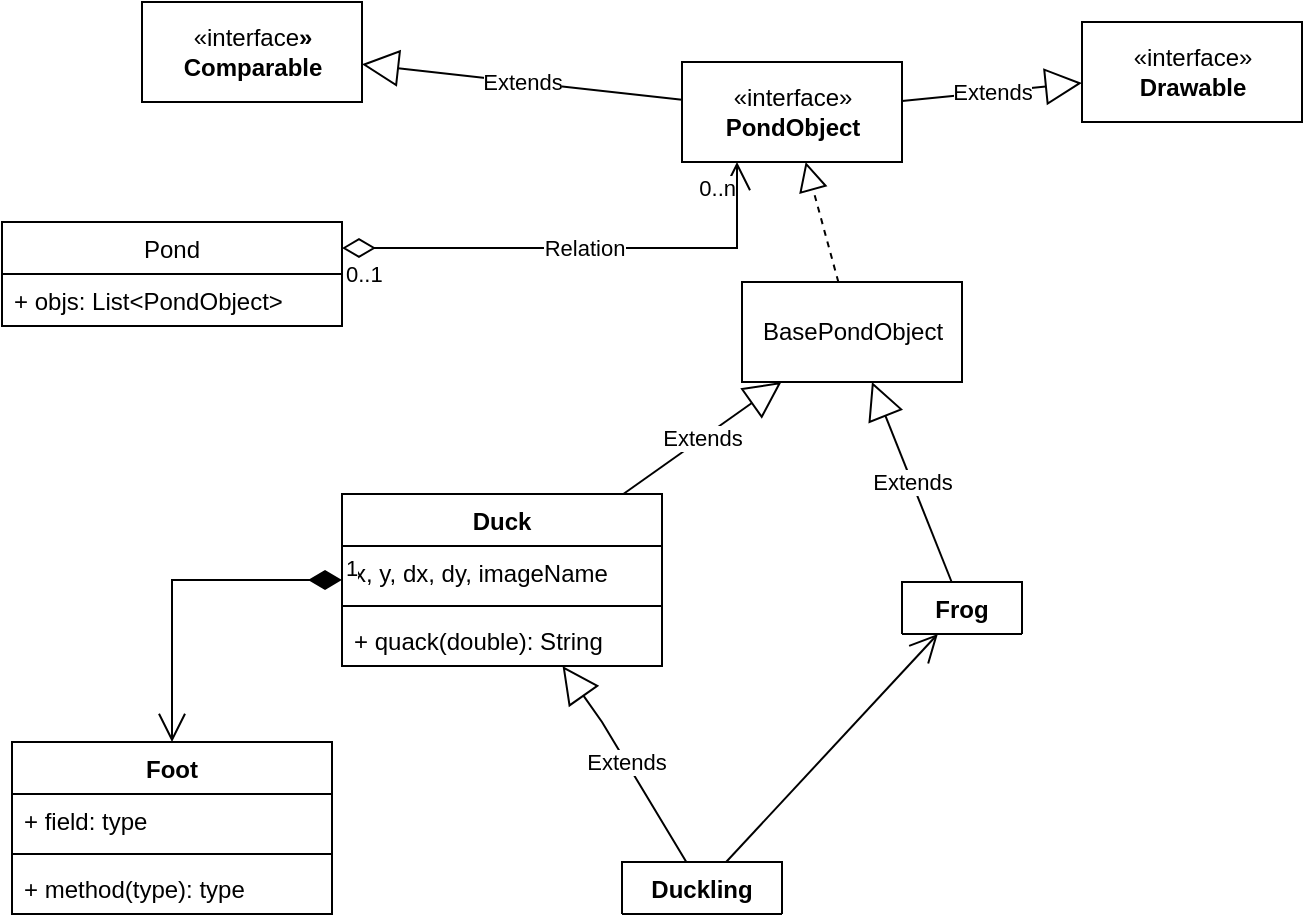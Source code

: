 <mxfile version="17.1.3" type="github" pages="3">
  <diagram id="0lEdSLWRQiYzRSGE45TF" name="Page-1">
    <mxGraphModel dx="1422" dy="883" grid="1" gridSize="10" guides="1" tooltips="1" connect="1" arrows="1" fold="1" page="1" pageScale="1" pageWidth="850" pageHeight="1100" math="0" shadow="0">
      <root>
        <mxCell id="0" />
        <mxCell id="1" parent="0" />
        <mxCell id="haPBkJ_DhKKpMTgAlbWv-41" value="BasePondObject" style="html=1;" parent="1" vertex="1">
          <mxGeometry x="390" y="150" width="110" height="50" as="geometry" />
        </mxCell>
        <mxCell id="haPBkJ_DhKKpMTgAlbWv-42" value="Duck" style="swimlane;fontStyle=1;align=center;verticalAlign=top;childLayout=stackLayout;horizontal=1;startSize=26;horizontalStack=0;resizeParent=1;resizeParentMax=0;resizeLast=0;collapsible=1;marginBottom=0;" parent="1" vertex="1">
          <mxGeometry x="190" y="256" width="160" height="86" as="geometry">
            <mxRectangle x="130" y="256" width="60" height="26" as="alternateBounds" />
          </mxGeometry>
        </mxCell>
        <mxCell id="haPBkJ_DhKKpMTgAlbWv-43" value="x, y, dx, dy, imageName" style="text;strokeColor=none;fillColor=none;align=left;verticalAlign=top;spacingLeft=4;spacingRight=4;overflow=hidden;rotatable=0;points=[[0,0.5],[1,0.5]];portConstraint=eastwest;" parent="haPBkJ_DhKKpMTgAlbWv-42" vertex="1">
          <mxGeometry y="26" width="160" height="26" as="geometry" />
        </mxCell>
        <mxCell id="haPBkJ_DhKKpMTgAlbWv-44" value="" style="line;strokeWidth=1;fillColor=none;align=left;verticalAlign=middle;spacingTop=-1;spacingLeft=3;spacingRight=3;rotatable=0;labelPosition=right;points=[];portConstraint=eastwest;" parent="haPBkJ_DhKKpMTgAlbWv-42" vertex="1">
          <mxGeometry y="52" width="160" height="8" as="geometry" />
        </mxCell>
        <mxCell id="haPBkJ_DhKKpMTgAlbWv-45" value="+ quack(double): String" style="text;strokeColor=none;fillColor=none;align=left;verticalAlign=top;spacingLeft=4;spacingRight=4;overflow=hidden;rotatable=0;points=[[0,0.5],[1,0.5]];portConstraint=eastwest;" parent="haPBkJ_DhKKpMTgAlbWv-42" vertex="1">
          <mxGeometry y="60" width="160" height="26" as="geometry" />
        </mxCell>
        <mxCell id="haPBkJ_DhKKpMTgAlbWv-46" value="Duckling" style="swimlane;fontStyle=1;align=center;verticalAlign=top;childLayout=stackLayout;horizontal=1;startSize=26;horizontalStack=0;resizeParent=1;resizeParentMax=0;resizeLast=0;collapsible=1;marginBottom=0;" parent="1" vertex="1" collapsed="1">
          <mxGeometry x="330" y="440" width="80" height="26" as="geometry">
            <mxRectangle x="90" y="426" width="160" height="86" as="alternateBounds" />
          </mxGeometry>
        </mxCell>
        <mxCell id="haPBkJ_DhKKpMTgAlbWv-47" value="+ field: type" style="text;strokeColor=none;fillColor=none;align=left;verticalAlign=top;spacingLeft=4;spacingRight=4;overflow=hidden;rotatable=0;points=[[0,0.5],[1,0.5]];portConstraint=eastwest;" parent="haPBkJ_DhKKpMTgAlbWv-46" vertex="1">
          <mxGeometry y="26" width="160" height="26" as="geometry" />
        </mxCell>
        <mxCell id="haPBkJ_DhKKpMTgAlbWv-48" value="" style="line;strokeWidth=1;fillColor=none;align=left;verticalAlign=middle;spacingTop=-1;spacingLeft=3;spacingRight=3;rotatable=0;labelPosition=right;points=[];portConstraint=eastwest;" parent="haPBkJ_DhKKpMTgAlbWv-46" vertex="1">
          <mxGeometry y="52" width="160" height="8" as="geometry" />
        </mxCell>
        <mxCell id="haPBkJ_DhKKpMTgAlbWv-49" value="+ method(type): type" style="text;strokeColor=none;fillColor=none;align=left;verticalAlign=top;spacingLeft=4;spacingRight=4;overflow=hidden;rotatable=0;points=[[0,0.5],[1,0.5]];portConstraint=eastwest;" parent="haPBkJ_DhKKpMTgAlbWv-46" vertex="1">
          <mxGeometry y="60" width="160" height="26" as="geometry" />
        </mxCell>
        <mxCell id="haPBkJ_DhKKpMTgAlbWv-50" value="Frog" style="swimlane;fontStyle=1;align=center;verticalAlign=top;childLayout=stackLayout;horizontal=1;startSize=26;horizontalStack=0;resizeParent=1;resizeParentMax=0;resizeLast=0;collapsible=1;marginBottom=0;" parent="1" vertex="1" collapsed="1">
          <mxGeometry x="470" y="300" width="60" height="26" as="geometry">
            <mxRectangle x="410" y="336" width="160" height="86" as="alternateBounds" />
          </mxGeometry>
        </mxCell>
        <mxCell id="haPBkJ_DhKKpMTgAlbWv-51" value="+ field: type" style="text;strokeColor=none;fillColor=none;align=left;verticalAlign=top;spacingLeft=4;spacingRight=4;overflow=hidden;rotatable=0;points=[[0,0.5],[1,0.5]];portConstraint=eastwest;" parent="haPBkJ_DhKKpMTgAlbWv-50" vertex="1">
          <mxGeometry y="26" width="160" height="26" as="geometry" />
        </mxCell>
        <mxCell id="haPBkJ_DhKKpMTgAlbWv-52" value="" style="line;strokeWidth=1;fillColor=none;align=left;verticalAlign=middle;spacingTop=-1;spacingLeft=3;spacingRight=3;rotatable=0;labelPosition=right;points=[];portConstraint=eastwest;" parent="haPBkJ_DhKKpMTgAlbWv-50" vertex="1">
          <mxGeometry y="52" width="160" height="8" as="geometry" />
        </mxCell>
        <mxCell id="haPBkJ_DhKKpMTgAlbWv-53" value="+ method(type): type" style="text;strokeColor=none;fillColor=none;align=left;verticalAlign=top;spacingLeft=4;spacingRight=4;overflow=hidden;rotatable=0;points=[[0,0.5],[1,0.5]];portConstraint=eastwest;" parent="haPBkJ_DhKKpMTgAlbWv-50" vertex="1">
          <mxGeometry y="60" width="160" height="26" as="geometry" />
        </mxCell>
        <mxCell id="haPBkJ_DhKKpMTgAlbWv-58" value="Extends" style="endArrow=block;endSize=16;endFill=0;html=1;rounded=0;" parent="1" source="haPBkJ_DhKKpMTgAlbWv-46" target="haPBkJ_DhKKpMTgAlbWv-42" edge="1">
          <mxGeometry width="160" relative="1" as="geometry">
            <mxPoint x="180" y="376" as="sourcePoint" />
            <mxPoint x="340" y="376" as="targetPoint" />
            <Array as="points">
              <mxPoint x="320" y="370" />
            </Array>
          </mxGeometry>
        </mxCell>
        <mxCell id="haPBkJ_DhKKpMTgAlbWv-59" value="Extends" style="endArrow=block;endSize=16;endFill=0;html=1;rounded=0;" parent="1" source="haPBkJ_DhKKpMTgAlbWv-50" target="haPBkJ_DhKKpMTgAlbWv-41" edge="1">
          <mxGeometry width="160" relative="1" as="geometry">
            <mxPoint x="180" y="376" as="sourcePoint" />
            <mxPoint x="336.034" y="196" as="targetPoint" />
          </mxGeometry>
        </mxCell>
        <mxCell id="haPBkJ_DhKKpMTgAlbWv-60" value="Extends" style="endArrow=block;endSize=16;endFill=0;html=1;rounded=0;" parent="1" source="haPBkJ_DhKKpMTgAlbWv-42" target="haPBkJ_DhKKpMTgAlbWv-41" edge="1">
          <mxGeometry width="160" relative="1" as="geometry">
            <mxPoint x="180" y="376" as="sourcePoint" />
            <mxPoint x="294.492" y="196" as="targetPoint" />
          </mxGeometry>
        </mxCell>
        <mxCell id="haPBkJ_DhKKpMTgAlbWv-61" value="«interface»&lt;br&gt;&lt;b&gt;PondObject&lt;/b&gt;" style="html=1;" parent="1" vertex="1">
          <mxGeometry x="360" y="40" width="110" height="50" as="geometry" />
        </mxCell>
        <mxCell id="haPBkJ_DhKKpMTgAlbWv-62" value="" style="endArrow=block;dashed=1;endFill=0;endSize=12;html=1;rounded=0;" parent="1" source="haPBkJ_DhKKpMTgAlbWv-41" target="haPBkJ_DhKKpMTgAlbWv-61" edge="1">
          <mxGeometry width="160" relative="1" as="geometry">
            <mxPoint x="220" y="270" as="sourcePoint" />
            <mxPoint x="310" y="90" as="targetPoint" />
          </mxGeometry>
        </mxCell>
        <mxCell id="haPBkJ_DhKKpMTgAlbWv-63" value="" style="endArrow=open;endFill=1;endSize=12;html=1;rounded=0;" parent="1" source="haPBkJ_DhKKpMTgAlbWv-46" target="haPBkJ_DhKKpMTgAlbWv-50" edge="1">
          <mxGeometry width="160" relative="1" as="geometry">
            <mxPoint x="220" y="270" as="sourcePoint" />
            <mxPoint x="380" y="270" as="targetPoint" />
          </mxGeometry>
        </mxCell>
        <mxCell id="haPBkJ_DhKKpMTgAlbWv-66" value="Pond" style="swimlane;fontStyle=0;childLayout=stackLayout;horizontal=1;startSize=26;fillColor=none;horizontalStack=0;resizeParent=1;resizeParentMax=0;resizeLast=0;collapsible=1;marginBottom=0;" parent="1" vertex="1">
          <mxGeometry x="20" y="120" width="170" height="52" as="geometry" />
        </mxCell>
        <mxCell id="haPBkJ_DhKKpMTgAlbWv-67" value="+ objs: List&lt;PondObject&gt;" style="text;strokeColor=none;fillColor=none;align=left;verticalAlign=top;spacingLeft=4;spacingRight=4;overflow=hidden;rotatable=0;points=[[0,0.5],[1,0.5]];portConstraint=eastwest;" parent="haPBkJ_DhKKpMTgAlbWv-66" vertex="1">
          <mxGeometry y="26" width="170" height="26" as="geometry" />
        </mxCell>
        <mxCell id="haPBkJ_DhKKpMTgAlbWv-71" value="Relation" style="endArrow=open;html=1;endSize=12;startArrow=diamondThin;startSize=14;startFill=0;edgeStyle=orthogonalEdgeStyle;rounded=0;exitX=1;exitY=0.25;exitDx=0;exitDy=0;entryX=0.25;entryY=1;entryDx=0;entryDy=0;" parent="1" source="haPBkJ_DhKKpMTgAlbWv-66" target="haPBkJ_DhKKpMTgAlbWv-61" edge="1">
          <mxGeometry relative="1" as="geometry">
            <mxPoint x="170" y="270" as="sourcePoint" />
            <mxPoint x="330" y="270" as="targetPoint" />
          </mxGeometry>
        </mxCell>
        <mxCell id="haPBkJ_DhKKpMTgAlbWv-72" value="0..1" style="edgeLabel;resizable=0;html=1;align=left;verticalAlign=top;" parent="haPBkJ_DhKKpMTgAlbWv-71" connectable="0" vertex="1">
          <mxGeometry x="-1" relative="1" as="geometry" />
        </mxCell>
        <mxCell id="haPBkJ_DhKKpMTgAlbWv-73" value="0..n" style="edgeLabel;resizable=0;html=1;align=right;verticalAlign=top;" parent="haPBkJ_DhKKpMTgAlbWv-71" connectable="0" vertex="1">
          <mxGeometry x="1" relative="1" as="geometry" />
        </mxCell>
        <mxCell id="haPBkJ_DhKKpMTgAlbWv-74" value="Foot" style="swimlane;fontStyle=1;align=center;verticalAlign=top;childLayout=stackLayout;horizontal=1;startSize=26;horizontalStack=0;resizeParent=1;resizeParentMax=0;resizeLast=0;collapsible=1;marginBottom=0;" parent="1" vertex="1">
          <mxGeometry x="25" y="380" width="160" height="86" as="geometry" />
        </mxCell>
        <mxCell id="haPBkJ_DhKKpMTgAlbWv-75" value="+ field: type" style="text;strokeColor=none;fillColor=none;align=left;verticalAlign=top;spacingLeft=4;spacingRight=4;overflow=hidden;rotatable=0;points=[[0,0.5],[1,0.5]];portConstraint=eastwest;" parent="haPBkJ_DhKKpMTgAlbWv-74" vertex="1">
          <mxGeometry y="26" width="160" height="26" as="geometry" />
        </mxCell>
        <mxCell id="haPBkJ_DhKKpMTgAlbWv-76" value="" style="line;strokeWidth=1;fillColor=none;align=left;verticalAlign=middle;spacingTop=-1;spacingLeft=3;spacingRight=3;rotatable=0;labelPosition=right;points=[];portConstraint=eastwest;" parent="haPBkJ_DhKKpMTgAlbWv-74" vertex="1">
          <mxGeometry y="52" width="160" height="8" as="geometry" />
        </mxCell>
        <mxCell id="haPBkJ_DhKKpMTgAlbWv-77" value="+ method(type): type" style="text;strokeColor=none;fillColor=none;align=left;verticalAlign=top;spacingLeft=4;spacingRight=4;overflow=hidden;rotatable=0;points=[[0,0.5],[1,0.5]];portConstraint=eastwest;" parent="haPBkJ_DhKKpMTgAlbWv-74" vertex="1">
          <mxGeometry y="60" width="160" height="26" as="geometry" />
        </mxCell>
        <mxCell id="haPBkJ_DhKKpMTgAlbWv-78" value="1" style="endArrow=open;html=1;endSize=12;startArrow=diamondThin;startSize=14;startFill=1;edgeStyle=orthogonalEdgeStyle;align=left;verticalAlign=bottom;rounded=0;" parent="1" source="haPBkJ_DhKKpMTgAlbWv-42" target="haPBkJ_DhKKpMTgAlbWv-74" edge="1">
          <mxGeometry x="-1" y="3" relative="1" as="geometry">
            <mxPoint x="220" y="270" as="sourcePoint" />
            <mxPoint x="330" y="270" as="targetPoint" />
          </mxGeometry>
        </mxCell>
        <mxCell id="haPBkJ_DhKKpMTgAlbWv-79" value="&lt;div&gt;«interface&lt;b&gt;»&lt;/b&gt;&lt;/div&gt;&lt;div&gt;&lt;b&gt;Comparable&lt;br&gt;&lt;/b&gt;&lt;/div&gt;" style="html=1;" parent="1" vertex="1">
          <mxGeometry x="90" y="10" width="110" height="50" as="geometry" />
        </mxCell>
        <mxCell id="haPBkJ_DhKKpMTgAlbWv-80" value="Extends" style="endArrow=block;endSize=16;endFill=0;html=1;rounded=0;" parent="1" source="haPBkJ_DhKKpMTgAlbWv-61" target="haPBkJ_DhKKpMTgAlbWv-79" edge="1">
          <mxGeometry width="160" relative="1" as="geometry">
            <mxPoint x="340" y="220" as="sourcePoint" />
            <mxPoint x="500" y="220" as="targetPoint" />
          </mxGeometry>
        </mxCell>
        <mxCell id="haPBkJ_DhKKpMTgAlbWv-81" value="&lt;div&gt;«interface»&lt;/div&gt;&lt;div&gt;&lt;b&gt;Drawable&lt;/b&gt;&lt;br&gt;&lt;/div&gt;" style="html=1;" parent="1" vertex="1">
          <mxGeometry x="560" y="20" width="110" height="50" as="geometry" />
        </mxCell>
        <mxCell id="haPBkJ_DhKKpMTgAlbWv-82" value="Extends" style="endArrow=block;endSize=16;endFill=0;html=1;rounded=0;" parent="1" source="haPBkJ_DhKKpMTgAlbWv-61" target="haPBkJ_DhKKpMTgAlbWv-81" edge="1">
          <mxGeometry width="160" relative="1" as="geometry">
            <mxPoint x="340" y="220" as="sourcePoint" />
            <mxPoint x="500" y="220" as="targetPoint" />
          </mxGeometry>
        </mxCell>
      </root>
    </mxGraphModel>
  </diagram>
  <diagram id="Jr-SQvT9AGAxSSzq9nUg" name="Page-2">
    <mxGraphModel dx="942" dy="725" grid="1" gridSize="10" guides="1" tooltips="1" connect="1" arrows="1" fold="1" page="1" pageScale="1" pageWidth="850" pageHeight="1100" math="0" shadow="0">
      <root>
        <mxCell id="tzMp0XGSrnGTIV1PseK7-0" />
        <mxCell id="tzMp0XGSrnGTIV1PseK7-1" parent="tzMp0XGSrnGTIV1PseK7-0" />
        <mxCell id="tzMp0XGSrnGTIV1PseK7-2" value="&lt;h1&gt;Overview&lt;/h1&gt;&lt;div&gt;&lt;br&gt;&lt;/div&gt;&lt;div&gt;Hvilke typer er involvert? Hvordan forholder systemet seg til de objektene som tegnes på skjermen?&lt;br&gt;&lt;/div&gt;" style="text;html=1;strokeColor=none;fillColor=none;spacing=5;spacingTop=-20;whiteSpace=wrap;overflow=hidden;rounded=0;" vertex="1" parent="tzMp0XGSrnGTIV1PseK7-1">
          <mxGeometry x="90" y="80" width="190" height="120" as="geometry" />
        </mxCell>
        <mxCell id="tzMp0XGSrnGTIV1PseK7-3" value="&lt;div&gt;«interface&lt;b&gt;»&lt;/b&gt;&lt;/div&gt;&lt;div&gt;&lt;b&gt;PondObject&lt;br&gt;&lt;/b&gt;&lt;/div&gt;" style="html=1;" vertex="1" parent="tzMp0XGSrnGTIV1PseK7-1">
          <mxGeometry x="460" y="490" width="110" height="50" as="geometry" />
        </mxCell>
        <mxCell id="tzMp0XGSrnGTIV1PseK7-9" value="Extends" style="endArrow=block;endSize=16;endFill=0;html=1;rounded=0;" edge="1" parent="tzMp0XGSrnGTIV1PseK7-1" source="tzMp0XGSrnGTIV1PseK7-4" target="tzMp0XGSrnGTIV1PseK7-6">
          <mxGeometry width="160" relative="1" as="geometry">
            <mxPoint x="240" y="340" as="sourcePoint" />
            <mxPoint x="400" y="340" as="targetPoint" />
          </mxGeometry>
        </mxCell>
        <mxCell id="tzMp0XGSrnGTIV1PseK7-10" value="Extends" style="endArrow=block;endSize=16;endFill=0;html=1;rounded=0;" edge="1" parent="tzMp0XGSrnGTIV1PseK7-1" source="tzMp0XGSrnGTIV1PseK7-3" target="tzMp0XGSrnGTIV1PseK7-4">
          <mxGeometry width="160" relative="1" as="geometry">
            <mxPoint x="240" y="340" as="sourcePoint" />
            <mxPoint x="400" y="340" as="targetPoint" />
          </mxGeometry>
        </mxCell>
        <mxCell id="tzMp0XGSrnGTIV1PseK7-11" value="«interface»&#xa;Pond" style="swimlane;fontStyle=0;childLayout=stackLayout;horizontal=1;startSize=26;fillColor=none;horizontalStack=0;resizeParent=1;resizeParentMax=0;resizeLast=0;collapsible=1;marginBottom=0;" vertex="1" parent="tzMp0XGSrnGTIV1PseK7-1">
          <mxGeometry x="310" y="600" width="140" height="78" as="geometry">
            <mxRectangle x="410" y="450" width="90" height="30" as="alternateBounds" />
          </mxGeometry>
        </mxCell>
        <mxCell id="tzMp0XGSrnGTIV1PseK7-12" value="add(PondObject)" style="text;strokeColor=none;fillColor=none;align=left;verticalAlign=top;spacingLeft=4;spacingRight=4;overflow=hidden;rotatable=0;points=[[0,0.5],[1,0.5]];portConstraint=eastwest;" vertex="1" parent="tzMp0XGSrnGTIV1PseK7-11">
          <mxGeometry y="26" width="140" height="26" as="geometry" />
        </mxCell>
        <mxCell id="tzMp0XGSrnGTIV1PseK7-13" value="remove(PondObject)" style="text;strokeColor=none;fillColor=none;align=left;verticalAlign=top;spacingLeft=4;spacingRight=4;overflow=hidden;rotatable=0;points=[[0,0.5],[1,0.5]];portConstraint=eastwest;" vertex="1" parent="tzMp0XGSrnGTIV1PseK7-11">
          <mxGeometry y="52" width="140" height="26" as="geometry" />
        </mxCell>
        <mxCell id="tzMp0XGSrnGTIV1PseK7-15" value="Extends" style="endArrow=block;endSize=16;endFill=0;html=1;rounded=0;exitX=0.571;exitY=0.019;exitDx=0;exitDy=0;exitPerimeter=0;" edge="1" parent="tzMp0XGSrnGTIV1PseK7-1" source="tzMp0XGSrnGTIV1PseK7-11" target="tzMp0XGSrnGTIV1PseK7-4">
          <mxGeometry width="160" relative="1" as="geometry">
            <mxPoint x="240" y="340" as="sourcePoint" />
            <mxPoint x="400" y="340" as="targetPoint" />
          </mxGeometry>
        </mxCell>
        <mxCell id="tzMp0XGSrnGTIV1PseK7-17" value="Extends" style="endArrow=block;endSize=16;endFill=0;html=1;rounded=0;" edge="1" parent="tzMp0XGSrnGTIV1PseK7-1" source="tzMp0XGSrnGTIV1PseK7-6" target="tzMp0XGSrnGTIV1PseK7-16">
          <mxGeometry width="160" relative="1" as="geometry">
            <mxPoint x="240" y="340" as="sourcePoint" />
            <mxPoint x="400" y="340" as="targetPoint" />
          </mxGeometry>
        </mxCell>
        <mxCell id="tzMp0XGSrnGTIV1PseK7-18" value="1" style="endArrow=open;html=1;endSize=12;startArrow=diamondThin;startSize=14;startFill=1;edgeStyle=orthogonalEdgeStyle;align=left;verticalAlign=bottom;rounded=0;" edge="1" parent="tzMp0XGSrnGTIV1PseK7-1" source="tzMp0XGSrnGTIV1PseK7-11" target="tzMp0XGSrnGTIV1PseK7-3">
          <mxGeometry x="-1" y="3" relative="1" as="geometry">
            <mxPoint x="240" y="340" as="sourcePoint" />
            <mxPoint x="400" y="340" as="targetPoint" />
          </mxGeometry>
        </mxCell>
        <mxCell id="TPWh2itRMOosoCR1J4fw-3" value="0..n" style="edgeLabel;html=1;align=center;verticalAlign=middle;resizable=0;points=[];" vertex="1" connectable="0" parent="tzMp0XGSrnGTIV1PseK7-18">
          <mxGeometry x="0.891" y="-3" relative="1" as="geometry">
            <mxPoint x="-18" as="offset" />
          </mxGeometry>
        </mxCell>
        <mxCell id="TPWh2itRMOosoCR1J4fw-1" value="" style="group" vertex="1" connectable="0" parent="tzMp0XGSrnGTIV1PseK7-1">
          <mxGeometry x="340" y="360" width="110" height="80" as="geometry" />
        </mxCell>
        <mxCell id="tzMp0XGSrnGTIV1PseK7-4" value="&lt;div&gt;«interface»&lt;b&gt;&lt;br&gt;&lt;/b&gt;&lt;/div&gt;&lt;div&gt;&lt;b&gt;Agent&lt;/b&gt;&lt;/div&gt;" style="html=1;verticalAlign=top;" vertex="1" parent="TPWh2itRMOosoCR1J4fw-1">
          <mxGeometry width="110" height="80" as="geometry" />
        </mxCell>
        <mxCell id="tzMp0XGSrnGTIV1PseK7-5" value="step()" style="text;strokeColor=none;fillColor=none;align=left;verticalAlign=top;spacingLeft=4;spacingRight=4;overflow=hidden;rotatable=0;points=[[0,0.5],[1,0.5]];portConstraint=eastwest;" vertex="1" parent="TPWh2itRMOosoCR1J4fw-1">
          <mxGeometry x="5" y="50" width="100" height="26" as="geometry" />
        </mxCell>
        <mxCell id="TPWh2itRMOosoCR1J4fw-2" value="" style="group" vertex="1" connectable="0" parent="tzMp0XGSrnGTIV1PseK7-1">
          <mxGeometry x="500" y="190" width="110" height="80" as="geometry" />
        </mxCell>
        <mxCell id="tzMp0XGSrnGTIV1PseK7-6" value="&lt;div&gt;«interface»&lt;/div&gt;&lt;div&gt;&lt;b&gt;Entity&lt;/b&gt;&lt;br&gt;&lt;/div&gt;" style="html=1;verticalAlign=top;" vertex="1" parent="TPWh2itRMOosoCR1J4fw-2">
          <mxGeometry width="110" height="80" as="geometry" />
        </mxCell>
        <mxCell id="tzMp0XGSrnGTIV1PseK7-7" value="draw()" style="text;strokeColor=none;fillColor=none;align=left;verticalAlign=top;spacingLeft=4;spacingRight=4;overflow=hidden;rotatable=0;points=[[0,0.5],[1,0.5]];portConstraint=eastwest;" vertex="1" parent="TPWh2itRMOosoCR1J4fw-2">
          <mxGeometry x="5" y="42.286" width="100" height="14.857" as="geometry" />
        </mxCell>
        <mxCell id="tzMp0XGSrnGTIV1PseK7-8" value="getPosition()" style="text;strokeColor=none;fillColor=none;align=left;verticalAlign=top;spacingLeft=4;spacingRight=4;overflow=hidden;rotatable=0;points=[[0,0.5],[1,0.5]];portConstraint=eastwest;" vertex="1" parent="TPWh2itRMOosoCR1J4fw-2">
          <mxGeometry x="5" y="57.143" width="100" height="14.857" as="geometry" />
        </mxCell>
        <mxCell id="TPWh2itRMOosoCR1J4fw-6" value="" style="group" vertex="1" connectable="0" parent="tzMp0XGSrnGTIV1PseK7-1">
          <mxGeometry x="560" y="20" width="110" height="100" as="geometry" />
        </mxCell>
        <mxCell id="tzMp0XGSrnGTIV1PseK7-16" value="&lt;div&gt;«interface&lt;b&gt;»&lt;/b&gt;&lt;/div&gt;&lt;div&gt;&lt;b&gt;Comparable&amp;lt;Entity&amp;gt;&lt;br&gt;&lt;/b&gt;&lt;/div&gt;" style="html=1;verticalAlign=top;" vertex="1" parent="TPWh2itRMOosoCR1J4fw-6">
          <mxGeometry width="110" height="100" as="geometry" />
        </mxCell>
        <mxCell id="TPWh2itRMOosoCR1J4fw-5" value="compareTo() : int" style="text;strokeColor=none;fillColor=none;align=left;verticalAlign=top;spacingLeft=4;spacingRight=4;overflow=hidden;rotatable=0;points=[[0,0.5],[1,0.5]];portConstraint=eastwest;" vertex="1" parent="TPWh2itRMOosoCR1J4fw-6">
          <mxGeometry x="5" y="50" width="100" height="26" as="geometry" />
        </mxCell>
        <mxCell id="TPWh2itRMOosoCR1J4fw-8" value="Game" style="swimlane;fontStyle=0;childLayout=stackLayout;horizontal=1;startSize=26;fillColor=none;horizontalStack=0;resizeParent=1;resizeParentMax=0;resizeLast=0;collapsible=1;marginBottom=0;" vertex="1" parent="tzMp0XGSrnGTIV1PseK7-1">
          <mxGeometry x="90" y="460" width="140" height="104" as="geometry" />
        </mxCell>
        <mxCell id="TPWh2itRMOosoCR1J4fw-9" value="+ field: type" style="text;strokeColor=none;fillColor=none;align=left;verticalAlign=top;spacingLeft=4;spacingRight=4;overflow=hidden;rotatable=0;points=[[0,0.5],[1,0.5]];portConstraint=eastwest;" vertex="1" parent="TPWh2itRMOosoCR1J4fw-8">
          <mxGeometry y="26" width="140" height="26" as="geometry" />
        </mxCell>
        <mxCell id="TPWh2itRMOosoCR1J4fw-10" value="+ field: type" style="text;strokeColor=none;fillColor=none;align=left;verticalAlign=top;spacingLeft=4;spacingRight=4;overflow=hidden;rotatable=0;points=[[0,0.5],[1,0.5]];portConstraint=eastwest;" vertex="1" parent="TPWh2itRMOosoCR1J4fw-8">
          <mxGeometry y="52" width="140" height="26" as="geometry" />
        </mxCell>
        <mxCell id="TPWh2itRMOosoCR1J4fw-11" value="+ field: type" style="text;strokeColor=none;fillColor=none;align=left;verticalAlign=top;spacingLeft=4;spacingRight=4;overflow=hidden;rotatable=0;points=[[0,0.5],[1,0.5]];portConstraint=eastwest;" vertex="1" parent="TPWh2itRMOosoCR1J4fw-8">
          <mxGeometry y="78" width="140" height="26" as="geometry" />
        </mxCell>
        <mxCell id="TPWh2itRMOosoCR1J4fw-12" value="GameMap" style="swimlane;fontStyle=1;align=center;verticalAlign=top;childLayout=stackLayout;horizontal=1;startSize=26;horizontalStack=0;resizeParent=1;resizeParentMax=0;resizeLast=0;collapsible=1;marginBottom=0;" vertex="1" parent="tzMp0XGSrnGTIV1PseK7-1">
          <mxGeometry x="105" y="244" width="160" height="86" as="geometry" />
        </mxCell>
        <mxCell id="TPWh2itRMOosoCR1J4fw-13" value="+ entities : List&lt;Entity&gt;" style="text;strokeColor=none;fillColor=none;align=left;verticalAlign=top;spacingLeft=4;spacingRight=4;overflow=hidden;rotatable=0;points=[[0,0.5],[1,0.5]];portConstraint=eastwest;" vertex="1" parent="TPWh2itRMOosoCR1J4fw-12">
          <mxGeometry y="26" width="160" height="26" as="geometry" />
        </mxCell>
        <mxCell id="TPWh2itRMOosoCR1J4fw-14" value="" style="line;strokeWidth=1;fillColor=none;align=left;verticalAlign=middle;spacingTop=-1;spacingLeft=3;spacingRight=3;rotatable=0;labelPosition=right;points=[];portConstraint=eastwest;" vertex="1" parent="TPWh2itRMOosoCR1J4fw-12">
          <mxGeometry y="52" width="160" height="8" as="geometry" />
        </mxCell>
        <mxCell id="TPWh2itRMOosoCR1J4fw-15" value="+ method(type): type" style="text;strokeColor=none;fillColor=none;align=left;verticalAlign=top;spacingLeft=4;spacingRight=4;overflow=hidden;rotatable=0;points=[[0,0.5],[1,0.5]];portConstraint=eastwest;" vertex="1" parent="TPWh2itRMOosoCR1J4fw-12">
          <mxGeometry y="60" width="160" height="26" as="geometry" />
        </mxCell>
        <mxCell id="TPWh2itRMOosoCR1J4fw-16" value="1" style="endArrow=open;html=1;endSize=12;startArrow=diamondThin;startSize=14;startFill=0;edgeStyle=orthogonalEdgeStyle;align=left;verticalAlign=bottom;rounded=0;" edge="1" parent="tzMp0XGSrnGTIV1PseK7-1" source="TPWh2itRMOosoCR1J4fw-8" target="TPWh2itRMOosoCR1J4fw-12">
          <mxGeometry x="-0.921" y="20" relative="1" as="geometry">
            <mxPoint x="240" y="340" as="sourcePoint" />
            <mxPoint x="400" y="340" as="targetPoint" />
            <Array as="points">
              <mxPoint x="140" y="467" />
              <mxPoint x="280" y="467" />
            </Array>
            <mxPoint as="offset" />
          </mxGeometry>
        </mxCell>
        <mxCell id="TPWh2itRMOosoCR1J4fw-17" value="1" style="edgeLabel;html=1;align=center;verticalAlign=middle;resizable=0;points=[];" vertex="1" connectable="0" parent="TPWh2itRMOosoCR1J4fw-16">
          <mxGeometry x="0.679" y="1" relative="1" as="geometry">
            <mxPoint x="-7" y="-16" as="offset" />
          </mxGeometry>
        </mxCell>
        <mxCell id="TPWh2itRMOosoCR1J4fw-18" value="Relation" style="endArrow=open;html=1;endSize=12;startArrow=diamondThin;startSize=14;startFill=0;edgeStyle=orthogonalEdgeStyle;rounded=0;" edge="1" parent="tzMp0XGSrnGTIV1PseK7-1" source="TPWh2itRMOosoCR1J4fw-12" target="tzMp0XGSrnGTIV1PseK7-4">
          <mxGeometry relative="1" as="geometry">
            <mxPoint x="240" y="320" as="sourcePoint" />
            <mxPoint x="400" y="320" as="targetPoint" />
          </mxGeometry>
        </mxCell>
        <mxCell id="TPWh2itRMOosoCR1J4fw-19" value="1" style="edgeLabel;resizable=0;html=1;align=left;verticalAlign=top;" connectable="0" vertex="1" parent="TPWh2itRMOosoCR1J4fw-18">
          <mxGeometry x="-1" relative="1" as="geometry" />
        </mxCell>
        <mxCell id="TPWh2itRMOosoCR1J4fw-20" value="0..n" style="edgeLabel;resizable=0;html=1;align=right;verticalAlign=top;" connectable="0" vertex="1" parent="TPWh2itRMOosoCR1J4fw-18">
          <mxGeometry x="1" relative="1" as="geometry" />
        </mxCell>
        <mxCell id="TPWh2itRMOosoCR1J4fw-22" value="Relation" style="endArrow=open;html=1;endSize=12;startArrow=diamondThin;startSize=14;startFill=0;edgeStyle=orthogonalEdgeStyle;rounded=0;" edge="1" parent="tzMp0XGSrnGTIV1PseK7-1" source="TPWh2itRMOosoCR1J4fw-12" target="tzMp0XGSrnGTIV1PseK7-6">
          <mxGeometry relative="1" as="geometry">
            <mxPoint x="240" y="320" as="sourcePoint" />
            <mxPoint x="400" y="320" as="targetPoint" />
            <Array as="points">
              <mxPoint x="320" y="250" />
              <mxPoint x="320" y="150" />
              <mxPoint x="555" y="150" />
            </Array>
          </mxGeometry>
        </mxCell>
        <mxCell id="TPWh2itRMOosoCR1J4fw-23" value="q" style="edgeLabel;resizable=0;html=1;align=left;verticalAlign=top;" connectable="0" vertex="1" parent="TPWh2itRMOosoCR1J4fw-22">
          <mxGeometry x="-1" relative="1" as="geometry" />
        </mxCell>
        <mxCell id="TPWh2itRMOosoCR1J4fw-24" value="0..n" style="edgeLabel;resizable=0;html=1;align=right;verticalAlign=top;" connectable="0" vertex="1" parent="TPWh2itRMOosoCR1J4fw-22">
          <mxGeometry x="1" relative="1" as="geometry" />
        </mxCell>
        <mxCell id="TPWh2itRMOosoCR1J4fw-25" value="&lt;div&gt;«interface»&lt;/div&gt;&lt;div&gt;Iterable&lt;/div&gt;" style="html=1;" vertex="1" parent="tzMp0XGSrnGTIV1PseK7-1">
          <mxGeometry x="720" y="50" width="140" height="50" as="geometry" />
        </mxCell>
        <mxCell id="TPWh2itRMOosoCR1J4fw-26" value="Extends" style="endArrow=block;endSize=16;endFill=0;html=1;rounded=0;" edge="1" parent="tzMp0XGSrnGTIV1PseK7-1" source="tzMp0XGSrnGTIV1PseK7-11" target="TPWh2itRMOosoCR1J4fw-27">
          <mxGeometry width="160" relative="1" as="geometry">
            <mxPoint x="240" y="320" as="sourcePoint" />
            <mxPoint x="400" y="320" as="targetPoint" />
            <Array as="points">
              <mxPoint x="590" y="640" />
            </Array>
          </mxGeometry>
        </mxCell>
        <mxCell id="TPWh2itRMOosoCR1J4fw-27" value="&lt;div&gt;«interface»&lt;/div&gt;&lt;div&gt;&lt;b&gt;Container&lt;/b&gt;&lt;br&gt;&lt;/div&gt;" style="html=1;" vertex="1" parent="tzMp0XGSrnGTIV1PseK7-1">
          <mxGeometry x="640" y="400" width="110" height="50" as="geometry" />
        </mxCell>
        <mxCell id="TPWh2itRMOosoCR1J4fw-28" value="Extends" style="endArrow=block;endSize=16;endFill=0;html=1;rounded=0;" edge="1" parent="tzMp0XGSrnGTIV1PseK7-1" source="TPWh2itRMOosoCR1J4fw-27" target="TPWh2itRMOosoCR1J4fw-25">
          <mxGeometry width="160" relative="1" as="geometry">
            <mxPoint x="240" y="320" as="sourcePoint" />
            <mxPoint x="400" y="320" as="targetPoint" />
          </mxGeometry>
        </mxCell>
        <mxCell id="TPWh2itRMOosoCR1J4fw-29" value="Extends" style="endArrow=block;endSize=16;endFill=0;html=1;rounded=0;" edge="1" parent="tzMp0XGSrnGTIV1PseK7-1" source="TPWh2itRMOosoCR1J4fw-27" target="tzMp0XGSrnGTIV1PseK7-6">
          <mxGeometry width="160" relative="1" as="geometry">
            <mxPoint x="340" y="340" as="sourcePoint" />
            <mxPoint x="500" y="340" as="targetPoint" />
          </mxGeometry>
        </mxCell>
      </root>
    </mxGraphModel>
  </diagram>
  <diagram id="xWUh9N5Bia-_sVqHikNV" name="Page-3">
    <mxGraphModel dx="1422" dy="883" grid="1" gridSize="10" guides="1" tooltips="1" connect="1" arrows="1" fold="1" page="1" pageScale="1" pageWidth="827" pageHeight="1169" math="0" shadow="0">
      <root>
        <mxCell id="iDOIqDoAi-SRFrKVg-2q-0" />
        <mxCell id="iDOIqDoAi-SRFrKVg-2q-1" parent="iDOIqDoAi-SRFrKVg-2q-0" />
        <mxCell id="iDOIqDoAi-SRFrKVg-2q-63" value="Duck" style="shape=umlLifeline;perimeter=lifelinePerimeter;whiteSpace=wrap;html=1;container=1;collapsible=0;recursiveResize=0;outlineConnect=0;" vertex="1" parent="iDOIqDoAi-SRFrKVg-2q-1">
          <mxGeometry x="650" y="300" width="100" height="750" as="geometry" />
        </mxCell>
        <mxCell id="iDOIqDoAi-SRFrKVg-2q-67" value="" style="html=1;points=[];perimeter=orthogonalPerimeter;shadow=1;" vertex="1" parent="iDOIqDoAi-SRFrKVg-2q-63">
          <mxGeometry x="70" y="470" width="10" height="40" as="geometry" />
        </mxCell>
        <mxCell id="iDOIqDoAi-SRFrKVg-2q-62" value="OpenGL" style="shape=umlLifeline;perimeter=lifelinePerimeter;whiteSpace=wrap;html=1;container=1;collapsible=0;recursiveResize=0;outlineConnect=0;shadow=1;" vertex="1" parent="iDOIqDoAi-SRFrKVg-2q-1">
          <mxGeometry x="805" y="710" width="100" height="300" as="geometry" />
        </mxCell>
        <mxCell id="iDOIqDoAi-SRFrKVg-2q-48" value="GDX" style="shape=umlLifeline;perimeter=lifelinePerimeter;whiteSpace=wrap;html=1;container=1;collapsible=0;recursiveResize=0;outlineConnect=0;" vertex="1" parent="iDOIqDoAi-SRFrKVg-2q-1">
          <mxGeometry x="725" y="80" width="100" height="300" as="geometry" />
        </mxCell>
        <mxCell id="iDOIqDoAi-SRFrKVg-2q-34" value="player : PlayerObject" style="shape=umlLifeline;perimeter=lifelinePerimeter;whiteSpace=wrap;html=1;container=1;collapsible=0;recursiveResize=0;outlineConnect=0;" vertex="1" parent="iDOIqDoAi-SRFrKVg-2q-1">
          <mxGeometry x="595" y="80" width="100" height="630" as="geometry" />
        </mxCell>
        <mxCell id="iDOIqDoAi-SRFrKVg-2q-31" value="" style="html=1;points=[];perimeter=orthogonalPerimeter;" vertex="1" parent="iDOIqDoAi-SRFrKVg-2q-34">
          <mxGeometry x="45" y="435" width="10" height="45" as="geometry" />
        </mxCell>
        <mxCell id="iDOIqDoAi-SRFrKVg-2q-17" value=":GDX" style="shape=umlLifeline;perimeter=lifelinePerimeter;whiteSpace=wrap;html=1;container=1;collapsible=0;recursiveResize=0;outlineConnect=0;" vertex="1" parent="iDOIqDoAi-SRFrKVg-2q-1">
          <mxGeometry x="345" y="80" width="100" height="780" as="geometry" />
        </mxCell>
        <mxCell id="iDOIqDoAi-SRFrKVg-2q-2" value=":GDXApp" style="shape=umlLifeline;perimeter=lifelinePerimeter;whiteSpace=wrap;html=1;container=1;collapsible=0;recursiveResize=0;outlineConnect=0;" vertex="1" parent="iDOIqDoAi-SRFrKVg-2q-1">
          <mxGeometry x="225" y="80" width="100" height="290" as="geometry" />
        </mxCell>
        <mxCell id="iDOIqDoAi-SRFrKVg-2q-4" value="main" style="shape=umlLifeline;perimeter=lifelinePerimeter;whiteSpace=wrap;html=1;container=1;collapsible=0;recursiveResize=0;outlineConnect=0;" vertex="1" parent="iDOIqDoAi-SRFrKVg-2q-1">
          <mxGeometry x="110" y="80" width="100" height="550" as="geometry" />
        </mxCell>
        <mxCell id="iDOIqDoAi-SRFrKVg-2q-8" value="" style="html=1;points=[];perimeter=orthogonalPerimeter;" vertex="1" parent="iDOIqDoAi-SRFrKVg-2q-4">
          <mxGeometry x="45" y="80" width="10" height="250" as="geometry" />
        </mxCell>
        <mxCell id="iDOIqDoAi-SRFrKVg-2q-5" value="" style="html=1;points=[];perimeter=orthogonalPerimeter;" vertex="1" parent="iDOIqDoAi-SRFrKVg-2q-1">
          <mxGeometry x="270" y="180" width="10" height="220" as="geometry" />
        </mxCell>
        <mxCell id="iDOIqDoAi-SRFrKVg-2q-6" value="start()" style="html=1;verticalAlign=bottom;endArrow=block;entryX=0;entryY=0;rounded=0;" edge="1" target="iDOIqDoAi-SRFrKVg-2q-5" parent="iDOIqDoAi-SRFrKVg-2q-1" source="iDOIqDoAi-SRFrKVg-2q-8">
          <mxGeometry relative="1" as="geometry">
            <mxPoint x="170" y="180" as="sourcePoint" />
            <Array as="points">
              <mxPoint x="200" y="180" />
            </Array>
          </mxGeometry>
        </mxCell>
        <mxCell id="iDOIqDoAi-SRFrKVg-2q-7" value="return" style="html=1;verticalAlign=bottom;endArrow=open;dashed=1;endSize=8;exitX=0;exitY=0.95;rounded=0;" edge="1" source="iDOIqDoAi-SRFrKVg-2q-5" parent="iDOIqDoAi-SRFrKVg-2q-1" target="iDOIqDoAi-SRFrKVg-2q-8">
          <mxGeometry relative="1" as="geometry">
            <mxPoint x="180" y="266" as="targetPoint" />
          </mxGeometry>
        </mxCell>
        <mxCell id="iDOIqDoAi-SRFrKVg-2q-9" value="main()" style="html=1;verticalAlign=bottom;startArrow=oval;startFill=1;endArrow=block;startSize=8;rounded=0;" edge="1" parent="iDOIqDoAi-SRFrKVg-2q-1">
          <mxGeometry width="60" relative="1" as="geometry">
            <mxPoint x="80" y="170" as="sourcePoint" />
            <mxPoint x="160" y="170" as="targetPoint" />
            <Array as="points">
              <mxPoint x="100" y="180" />
            </Array>
          </mxGeometry>
        </mxCell>
        <mxCell id="iDOIqDoAi-SRFrKVg-2q-10" value="" style="html=1;points=[];perimeter=orthogonalPerimeter;" vertex="1" parent="iDOIqDoAi-SRFrKVg-2q-1">
          <mxGeometry x="390" y="180" width="10" height="30" as="geometry" />
        </mxCell>
        <mxCell id="iDOIqDoAi-SRFrKVg-2q-11" value="createWindow()" style="html=1;verticalAlign=bottom;endArrow=block;entryX=0;entryY=0;rounded=0;" edge="1" target="iDOIqDoAi-SRFrKVg-2q-10" parent="iDOIqDoAi-SRFrKVg-2q-1" source="iDOIqDoAi-SRFrKVg-2q-5">
          <mxGeometry relative="1" as="geometry">
            <mxPoint x="280" y="200" as="sourcePoint" />
          </mxGeometry>
        </mxCell>
        <mxCell id="iDOIqDoAi-SRFrKVg-2q-12" value="return" style="html=1;verticalAlign=bottom;endArrow=open;dashed=1;endSize=8;rounded=0;" edge="1" parent="iDOIqDoAi-SRFrKVg-2q-1" target="iDOIqDoAi-SRFrKVg-2q-5">
          <mxGeometry relative="1" as="geometry">
            <mxPoint x="280" y="276" as="targetPoint" />
            <mxPoint x="395" y="200" as="sourcePoint" />
            <Array as="points">
              <mxPoint x="310" y="200" />
            </Array>
          </mxGeometry>
        </mxCell>
        <mxCell id="iDOIqDoAi-SRFrKVg-2q-13" value="" style="html=1;points=[];perimeter=orthogonalPerimeter;" vertex="1" parent="iDOIqDoAi-SRFrKVg-2q-1">
          <mxGeometry x="390" y="220" width="10" height="40" as="geometry" />
        </mxCell>
        <mxCell id="iDOIqDoAi-SRFrKVg-2q-14" value="addKeyListener" style="html=1;verticalAlign=bottom;endArrow=block;rounded=0;" edge="1" target="iDOIqDoAi-SRFrKVg-2q-13" parent="iDOIqDoAi-SRFrKVg-2q-1">
          <mxGeometry relative="1" as="geometry">
            <mxPoint x="280" y="220" as="sourcePoint" />
            <mxPoint x="389" y="300" as="targetPoint" />
          </mxGeometry>
        </mxCell>
        <mxCell id="iDOIqDoAi-SRFrKVg-2q-15" value="return" style="html=1;verticalAlign=bottom;endArrow=open;dashed=1;endSize=8;exitX=0.1;exitY=0.925;rounded=0;exitDx=0;exitDy=0;exitPerimeter=0;" edge="1" source="iDOIqDoAi-SRFrKVg-2q-13" parent="iDOIqDoAi-SRFrKVg-2q-1" target="iDOIqDoAi-SRFrKVg-2q-5">
          <mxGeometry relative="1" as="geometry">
            <mxPoint x="310" y="406" as="targetPoint" />
          </mxGeometry>
        </mxCell>
        <mxCell id="iDOIqDoAi-SRFrKVg-2q-18" value="" style="html=1;points=[];perimeter=orthogonalPerimeter;" vertex="1" parent="iDOIqDoAi-SRFrKVg-2q-1">
          <mxGeometry x="390" y="280" width="10" height="40" as="geometry" />
        </mxCell>
        <mxCell id="iDOIqDoAi-SRFrKVg-2q-19" value="addTimer" style="html=1;verticalAlign=bottom;endArrow=block;entryX=0;entryY=0;rounded=0;" edge="1" target="iDOIqDoAi-SRFrKVg-2q-18" parent="iDOIqDoAi-SRFrKVg-2q-1" source="iDOIqDoAi-SRFrKVg-2q-5">
          <mxGeometry relative="1" as="geometry">
            <mxPoint x="310" y="330" as="sourcePoint" />
          </mxGeometry>
        </mxCell>
        <mxCell id="iDOIqDoAi-SRFrKVg-2q-20" value="return" style="html=1;verticalAlign=bottom;endArrow=open;dashed=1;endSize=8;exitX=0;exitY=0.95;rounded=0;" edge="1" source="iDOIqDoAi-SRFrKVg-2q-18" parent="iDOIqDoAi-SRFrKVg-2q-1" target="iDOIqDoAi-SRFrKVg-2q-5">
          <mxGeometry relative="1" as="geometry">
            <mxPoint x="310" y="406" as="targetPoint" />
          </mxGeometry>
        </mxCell>
        <mxCell id="iDOIqDoAi-SRFrKVg-2q-21" value="" style="html=1;points=[];perimeter=orthogonalPerimeter;" vertex="1" parent="iDOIqDoAi-SRFrKVg-2q-1">
          <mxGeometry x="510" y="360" width="10" height="40" as="geometry" />
        </mxCell>
        <mxCell id="iDOIqDoAi-SRFrKVg-2q-22" value="&lt;div&gt;initGame()&lt;/div&gt;" style="html=1;verticalAlign=bottom;endArrow=block;entryX=0;entryY=0;rounded=0;" edge="1" target="iDOIqDoAi-SRFrKVg-2q-21" parent="iDOIqDoAi-SRFrKVg-2q-1">
          <mxGeometry relative="1" as="geometry">
            <mxPoint x="280" y="360" as="sourcePoint" />
          </mxGeometry>
        </mxCell>
        <mxCell id="iDOIqDoAi-SRFrKVg-2q-23" value="return" style="html=1;verticalAlign=bottom;endArrow=open;dashed=1;endSize=8;exitX=0;exitY=0.95;rounded=0;" edge="1" source="iDOIqDoAi-SRFrKVg-2q-21" parent="iDOIqDoAi-SRFrKVg-2q-1" target="iDOIqDoAi-SRFrKVg-2q-5">
          <mxGeometry relative="1" as="geometry">
            <mxPoint x="280" y="436" as="targetPoint" />
          </mxGeometry>
        </mxCell>
        <mxCell id="iDOIqDoAi-SRFrKVg-2q-24" value=":GameController" style="shape=umlLifeline;perimeter=lifelinePerimeter;whiteSpace=wrap;html=1;container=1;collapsible=0;recursiveResize=0;outlineConnect=0;" vertex="1" parent="iDOIqDoAi-SRFrKVg-2q-1">
          <mxGeometry x="470" y="80" width="100" height="860" as="geometry" />
        </mxCell>
        <mxCell id="iDOIqDoAi-SRFrKVg-2q-39" value="" style="html=1;points=[];perimeter=orthogonalPerimeter;" vertex="1" parent="iDOIqDoAi-SRFrKVg-2q-24">
          <mxGeometry x="45" y="580" width="10" height="280" as="geometry" />
        </mxCell>
        <mxCell id="iDOIqDoAi-SRFrKVg-2q-25" value="" style="html=1;points=[];perimeter=orthogonalPerimeter;" vertex="1" parent="iDOIqDoAi-SRFrKVg-2q-1">
          <mxGeometry x="270" y="470" width="10" height="130" as="geometry" />
        </mxCell>
        <mxCell id="iDOIqDoAi-SRFrKVg-2q-26" value="keyDown" style="html=1;verticalAlign=bottom;endArrow=block;entryX=1;entryY=0;rounded=0;" edge="1" target="iDOIqDoAi-SRFrKVg-2q-25" parent="iDOIqDoAi-SRFrKVg-2q-1" source="iDOIqDoAi-SRFrKVg-2q-38">
          <mxGeometry relative="1" as="geometry">
            <mxPoint x="400" y="470" as="sourcePoint" />
          </mxGeometry>
        </mxCell>
        <mxCell id="iDOIqDoAi-SRFrKVg-2q-27" value="return" style="html=1;verticalAlign=bottom;endArrow=open;dashed=1;endSize=8;exitX=1;exitY=0.95;rounded=0;" edge="1" source="iDOIqDoAi-SRFrKVg-2q-25" parent="iDOIqDoAi-SRFrKVg-2q-1" target="iDOIqDoAi-SRFrKVg-2q-38">
          <mxGeometry relative="1" as="geometry">
            <mxPoint x="420" y="590" as="targetPoint" />
          </mxGeometry>
        </mxCell>
        <mxCell id="iDOIqDoAi-SRFrKVg-2q-28" value="" style="html=1;points=[];perimeter=orthogonalPerimeter;" vertex="1" parent="iDOIqDoAi-SRFrKVg-2q-1">
          <mxGeometry x="515" y="510" width="10" height="50" as="geometry" />
        </mxCell>
        <mxCell id="iDOIqDoAi-SRFrKVg-2q-29" value="userPressedDirectionKey()" style="html=1;verticalAlign=bottom;endArrow=block;entryX=0;entryY=0;rounded=0;" edge="1" target="iDOIqDoAi-SRFrKVg-2q-28" parent="iDOIqDoAi-SRFrKVg-2q-1" source="iDOIqDoAi-SRFrKVg-2q-25">
          <mxGeometry relative="1" as="geometry">
            <mxPoint x="385" y="480" as="sourcePoint" />
          </mxGeometry>
        </mxCell>
        <mxCell id="iDOIqDoAi-SRFrKVg-2q-30" value="return" style="html=1;verticalAlign=bottom;endArrow=open;dashed=1;endSize=8;exitX=0;exitY=0.95;rounded=0;" edge="1" source="iDOIqDoAi-SRFrKVg-2q-28" parent="iDOIqDoAi-SRFrKVg-2q-1" target="iDOIqDoAi-SRFrKVg-2q-25">
          <mxGeometry relative="1" as="geometry">
            <mxPoint x="385" y="556" as="targetPoint" />
          </mxGeometry>
        </mxCell>
        <mxCell id="iDOIqDoAi-SRFrKVg-2q-32" value="adjustDirection()" style="html=1;verticalAlign=bottom;endArrow=block;entryX=0;entryY=0;rounded=0;" edge="1" target="iDOIqDoAi-SRFrKVg-2q-31" parent="iDOIqDoAi-SRFrKVg-2q-1" source="iDOIqDoAi-SRFrKVg-2q-28">
          <mxGeometry relative="1" as="geometry">
            <mxPoint x="600" y="500" as="sourcePoint" />
          </mxGeometry>
        </mxCell>
        <mxCell id="iDOIqDoAi-SRFrKVg-2q-33" value="return" style="html=1;verticalAlign=bottom;endArrow=open;dashed=1;endSize=8;exitX=0;exitY=0.95;rounded=0;entryX=1;entryY=0.967;entryDx=0;entryDy=0;entryPerimeter=0;" edge="1" source="iDOIqDoAi-SRFrKVg-2q-31" parent="iDOIqDoAi-SRFrKVg-2q-1" target="iDOIqDoAi-SRFrKVg-2q-28">
          <mxGeometry relative="1" as="geometry">
            <mxPoint x="600" y="576" as="targetPoint" />
          </mxGeometry>
        </mxCell>
        <mxCell id="iDOIqDoAi-SRFrKVg-2q-35" value="" style="html=1;points=[];perimeter=orthogonalPerimeter;" vertex="1" parent="iDOIqDoAi-SRFrKVg-2q-1">
          <mxGeometry x="270" y="640" width="10" height="320" as="geometry" />
        </mxCell>
        <mxCell id="iDOIqDoAi-SRFrKVg-2q-36" value="timeStep()" style="html=1;verticalAlign=bottom;endArrow=block;entryX=1;entryY=0;rounded=0;" edge="1" target="iDOIqDoAi-SRFrKVg-2q-35" parent="iDOIqDoAi-SRFrKVg-2q-1" source="iDOIqDoAi-SRFrKVg-2q-38">
          <mxGeometry relative="1" as="geometry">
            <mxPoint x="340" y="640" as="sourcePoint" />
          </mxGeometry>
        </mxCell>
        <mxCell id="iDOIqDoAi-SRFrKVg-2q-37" value="return" style="html=1;verticalAlign=bottom;endArrow=open;dashed=1;endSize=8;rounded=0;" edge="1" parent="iDOIqDoAi-SRFrKVg-2q-1">
          <mxGeometry relative="1" as="geometry">
            <mxPoint x="770" y="956" as="targetPoint" />
            <mxPoint x="280" y="956" as="sourcePoint" />
            <Array as="points">
              <mxPoint x="350" y="956" />
            </Array>
          </mxGeometry>
        </mxCell>
        <mxCell id="iDOIqDoAi-SRFrKVg-2q-40" value="step()" style="html=1;verticalAlign=bottom;endArrow=block;entryX=0;entryY=0;rounded=0;" edge="1" target="iDOIqDoAi-SRFrKVg-2q-39" parent="iDOIqDoAi-SRFrKVg-2q-1" source="iDOIqDoAi-SRFrKVg-2q-35">
          <mxGeometry relative="1" as="geometry">
            <mxPoint x="445" y="660" as="sourcePoint" />
          </mxGeometry>
        </mxCell>
        <mxCell id="iDOIqDoAi-SRFrKVg-2q-41" value="return" style="html=1;verticalAlign=bottom;endArrow=open;dashed=1;endSize=8;exitX=0;exitY=0.95;rounded=0;" edge="1" source="iDOIqDoAi-SRFrKVg-2q-39" parent="iDOIqDoAi-SRFrKVg-2q-1" target="iDOIqDoAi-SRFrKVg-2q-35">
          <mxGeometry relative="1" as="geometry">
            <mxPoint x="445" y="736" as="targetPoint" />
          </mxGeometry>
        </mxCell>
        <mxCell id="iDOIqDoAi-SRFrKVg-2q-42" value="" style="html=1;points=[];perimeter=orthogonalPerimeter;" vertex="1" parent="iDOIqDoAi-SRFrKVg-2q-1">
          <mxGeometry x="640" y="670" width="10" height="40" as="geometry" />
        </mxCell>
        <mxCell id="iDOIqDoAi-SRFrKVg-2q-43" value="step()" style="html=1;verticalAlign=bottom;endArrow=block;entryX=0;entryY=0;rounded=0;" edge="1" target="iDOIqDoAi-SRFrKVg-2q-42" parent="iDOIqDoAi-SRFrKVg-2q-1">
          <mxGeometry relative="1" as="geometry">
            <mxPoint x="520" y="670" as="sourcePoint" />
          </mxGeometry>
        </mxCell>
        <mxCell id="iDOIqDoAi-SRFrKVg-2q-44" value="return" style="html=1;verticalAlign=bottom;endArrow=open;dashed=1;endSize=8;exitX=0;exitY=0.95;rounded=0;" edge="1" source="iDOIqDoAi-SRFrKVg-2q-42" parent="iDOIqDoAi-SRFrKVg-2q-1" target="iDOIqDoAi-SRFrKVg-2q-39">
          <mxGeometry relative="1" as="geometry">
            <mxPoint x="520" y="746" as="targetPoint" />
          </mxGeometry>
        </mxCell>
        <mxCell id="iDOIqDoAi-SRFrKVg-2q-45" value="" style="html=1;points=[];perimeter=orthogonalPerimeter;" vertex="1" parent="iDOIqDoAi-SRFrKVg-2q-1">
          <mxGeometry x="695" y="750" width="10" height="70" as="geometry" />
        </mxCell>
        <mxCell id="iDOIqDoAi-SRFrKVg-2q-46" value="&lt;div&gt;step()&lt;/div&gt;&lt;div&gt;&lt;br&gt;&lt;/div&gt;" style="html=1;verticalAlign=bottom;endArrow=block;entryX=0;entryY=0;rounded=0;" edge="1" target="iDOIqDoAi-SRFrKVg-2q-45" parent="iDOIqDoAi-SRFrKVg-2q-1">
          <mxGeometry relative="1" as="geometry">
            <mxPoint x="520" y="750" as="sourcePoint" />
            <Array as="points">
              <mxPoint x="520" y="750" />
            </Array>
          </mxGeometry>
        </mxCell>
        <mxCell id="iDOIqDoAi-SRFrKVg-2q-47" value="return" style="html=1;verticalAlign=bottom;endArrow=open;dashed=1;endSize=8;exitX=0;exitY=0.95;rounded=0;" edge="1" source="iDOIqDoAi-SRFrKVg-2q-45" parent="iDOIqDoAi-SRFrKVg-2q-1" target="iDOIqDoAi-SRFrKVg-2q-24">
          <mxGeometry relative="1" as="geometry">
            <mxPoint x="310" y="526" as="targetPoint" />
          </mxGeometry>
        </mxCell>
        <mxCell id="iDOIqDoAi-SRFrKVg-2q-38" value="" style="html=1;points=[];perimeter=orthogonalPerimeter;" vertex="1" parent="iDOIqDoAi-SRFrKVg-2q-1">
          <mxGeometry x="770" y="180" width="10" height="990" as="geometry" />
        </mxCell>
        <mxCell id="iDOIqDoAi-SRFrKVg-2q-52" value="&lt;div&gt;drawBackground()&lt;/div&gt;" style="html=1;verticalAlign=bottom;startArrow=oval;startFill=1;endArrow=block;startSize=8;rounded=0;" edge="1" parent="iDOIqDoAi-SRFrKVg-2q-1">
          <mxGeometry width="60" relative="1" as="geometry">
            <mxPoint x="525" y="869" as="sourcePoint" />
            <mxPoint x="770" y="869" as="targetPoint" />
            <Array as="points">
              <mxPoint x="630" y="869" />
            </Array>
          </mxGeometry>
        </mxCell>
        <mxCell id="iDOIqDoAi-SRFrKVg-2q-53" value="drawSprite" style="html=1;verticalAlign=bottom;startArrow=oval;startFill=1;endArrow=block;startSize=8;rounded=0;exitX=1;exitY=0.743;exitDx=0;exitDy=0;exitPerimeter=0;" edge="1" parent="iDOIqDoAi-SRFrKVg-2q-1">
          <mxGeometry width="60" relative="1" as="geometry">
            <mxPoint x="525" y="897.04" as="sourcePoint" />
            <mxPoint x="770" y="899" as="targetPoint" />
            <Array as="points">
              <mxPoint x="590" y="899" />
              <mxPoint x="680" y="899" />
            </Array>
          </mxGeometry>
        </mxCell>
        <mxCell id="iDOIqDoAi-SRFrKVg-2q-54" value="beginSpriteBatch()" style="html=1;verticalAlign=bottom;startArrow=oval;startFill=1;endArrow=block;startSize=8;rounded=0;" edge="1" parent="iDOIqDoAi-SRFrKVg-2q-1">
          <mxGeometry width="60" relative="1" as="geometry">
            <mxPoint x="525" y="836" as="sourcePoint" />
            <mxPoint x="770" y="836" as="targetPoint" />
          </mxGeometry>
        </mxCell>
        <mxCell id="iDOIqDoAi-SRFrKVg-2q-56" value="endSpriteBatch()" style="html=1;verticalAlign=bottom;startArrow=oval;startFill=1;endArrow=block;startSize=8;rounded=0;exitX=1.3;exitY=0.939;exitDx=0;exitDy=0;exitPerimeter=0;" edge="1" parent="iDOIqDoAi-SRFrKVg-2q-1" source="iDOIqDoAi-SRFrKVg-2q-39" target="iDOIqDoAi-SRFrKVg-2q-38">
          <mxGeometry width="60" relative="1" as="geometry">
            <mxPoint x="390" y="760" as="sourcePoint" />
            <mxPoint x="450" y="760" as="targetPoint" />
          </mxGeometry>
        </mxCell>
        <mxCell id="iDOIqDoAi-SRFrKVg-2q-58" value="gameLoop()" style="html=1;verticalAlign=bottom;startArrow=oval;startFill=1;endArrow=block;startSize=8;rounded=0;" edge="1" parent="iDOIqDoAi-SRFrKVg-2q-1" source="iDOIqDoAi-SRFrKVg-2q-10" target="iDOIqDoAi-SRFrKVg-2q-48">
          <mxGeometry width="60" relative="1" as="geometry">
            <mxPoint x="630" y="560" as="sourcePoint" />
            <mxPoint x="690" y="560" as="targetPoint" />
          </mxGeometry>
        </mxCell>
        <mxCell id="iDOIqDoAi-SRFrKVg-2q-59" value="" style="html=1;points=[];perimeter=orthogonalPerimeter;" vertex="1" parent="iDOIqDoAi-SRFrKVg-2q-1">
          <mxGeometry x="850" y="940" width="10" height="80" as="geometry" />
        </mxCell>
        <mxCell id="iDOIqDoAi-SRFrKVg-2q-60" value="glDrawArrays()" style="html=1;verticalAlign=bottom;endArrow=block;entryX=0;entryY=0;rounded=0;" edge="1" target="iDOIqDoAi-SRFrKVg-2q-59" parent="iDOIqDoAi-SRFrKVg-2q-1">
          <mxGeometry relative="1" as="geometry">
            <mxPoint x="780" y="940" as="sourcePoint" />
          </mxGeometry>
        </mxCell>
        <mxCell id="iDOIqDoAi-SRFrKVg-2q-61" value="return" style="html=1;verticalAlign=bottom;endArrow=open;dashed=1;endSize=8;exitX=0;exitY=0.95;rounded=0;" edge="1" source="iDOIqDoAi-SRFrKVg-2q-59" parent="iDOIqDoAi-SRFrKVg-2q-1">
          <mxGeometry relative="1" as="geometry">
            <mxPoint x="780" y="1016" as="targetPoint" />
          </mxGeometry>
        </mxCell>
        <mxCell id="iDOIqDoAi-SRFrKVg-2q-64" value="" style="html=1;points=[];perimeter=orthogonalPerimeter;" vertex="1" parent="iDOIqDoAi-SRFrKVg-2q-1">
          <mxGeometry x="850" y="1040" width="10" height="80" as="geometry" />
        </mxCell>
        <mxCell id="iDOIqDoAi-SRFrKVg-2q-65" value="glFlush()" style="html=1;verticalAlign=bottom;endArrow=block;entryX=0;entryY=0;rounded=0;" edge="1" target="iDOIqDoAi-SRFrKVg-2q-64" parent="iDOIqDoAi-SRFrKVg-2q-1">
          <mxGeometry relative="1" as="geometry">
            <mxPoint x="780" y="1040" as="sourcePoint" />
          </mxGeometry>
        </mxCell>
        <mxCell id="iDOIqDoAi-SRFrKVg-2q-66" value="return" style="html=1;verticalAlign=bottom;endArrow=open;dashed=1;endSize=8;exitX=0;exitY=0.95;rounded=0;" edge="1" source="iDOIqDoAi-SRFrKVg-2q-64" parent="iDOIqDoAi-SRFrKVg-2q-1">
          <mxGeometry relative="1" as="geometry">
            <mxPoint x="780" y="1116" as="targetPoint" />
          </mxGeometry>
        </mxCell>
        <mxCell id="iDOIqDoAi-SRFrKVg-2q-68" value="&lt;div&gt;step()&lt;/div&gt;" style="edgeStyle=orthogonalEdgeStyle;html=1;align=left;spacingLeft=2;endArrow=block;rounded=0;entryX=1;entryY=0;" edge="1" target="iDOIqDoAi-SRFrKVg-2q-67" parent="iDOIqDoAi-SRFrKVg-2q-1" source="iDOIqDoAi-SRFrKVg-2q-45">
          <mxGeometry relative="1" as="geometry">
            <mxPoint x="710" y="760" as="sourcePoint" />
            <Array as="points">
              <mxPoint x="740" y="760" />
              <mxPoint x="740" y="770" />
            </Array>
          </mxGeometry>
        </mxCell>
        <mxCell id="iDOIqDoAi-SRFrKVg-2q-69" value="" style="shape=curlyBracket;whiteSpace=wrap;html=1;rounded=1;flipH=1;shadow=1;" vertex="1" parent="iDOIqDoAi-SRFrKVg-2q-1">
          <mxGeometry x="960" y="650" width="20" height="480" as="geometry" />
        </mxCell>
        <UserObject label="&amp;lt; 10 ms" placeholders="1" name="Variable" id="iDOIqDoAi-SRFrKVg-2q-70">
          <mxCell style="text;html=1;strokeColor=none;fillColor=none;align=center;verticalAlign=middle;whiteSpace=wrap;overflow=hidden;shadow=1;" vertex="1" parent="iDOIqDoAi-SRFrKVg-2q-1">
            <mxGeometry x="1000" y="880" width="80" height="20" as="geometry" />
          </mxCell>
        </UserObject>
      </root>
    </mxGraphModel>
  </diagram>
</mxfile>
